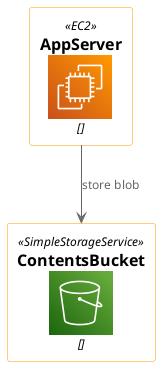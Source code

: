 @startuml
!include <awslib/AWSCommon>
!include <awslib/Storage/SimpleStorageService>
!include <awslib/Compute/EC2>
EC2(app, "AppServer", "")
SimpleStorageService(s3, "ContentsBucket", "")
app --> s3 : store blob
@enduml
